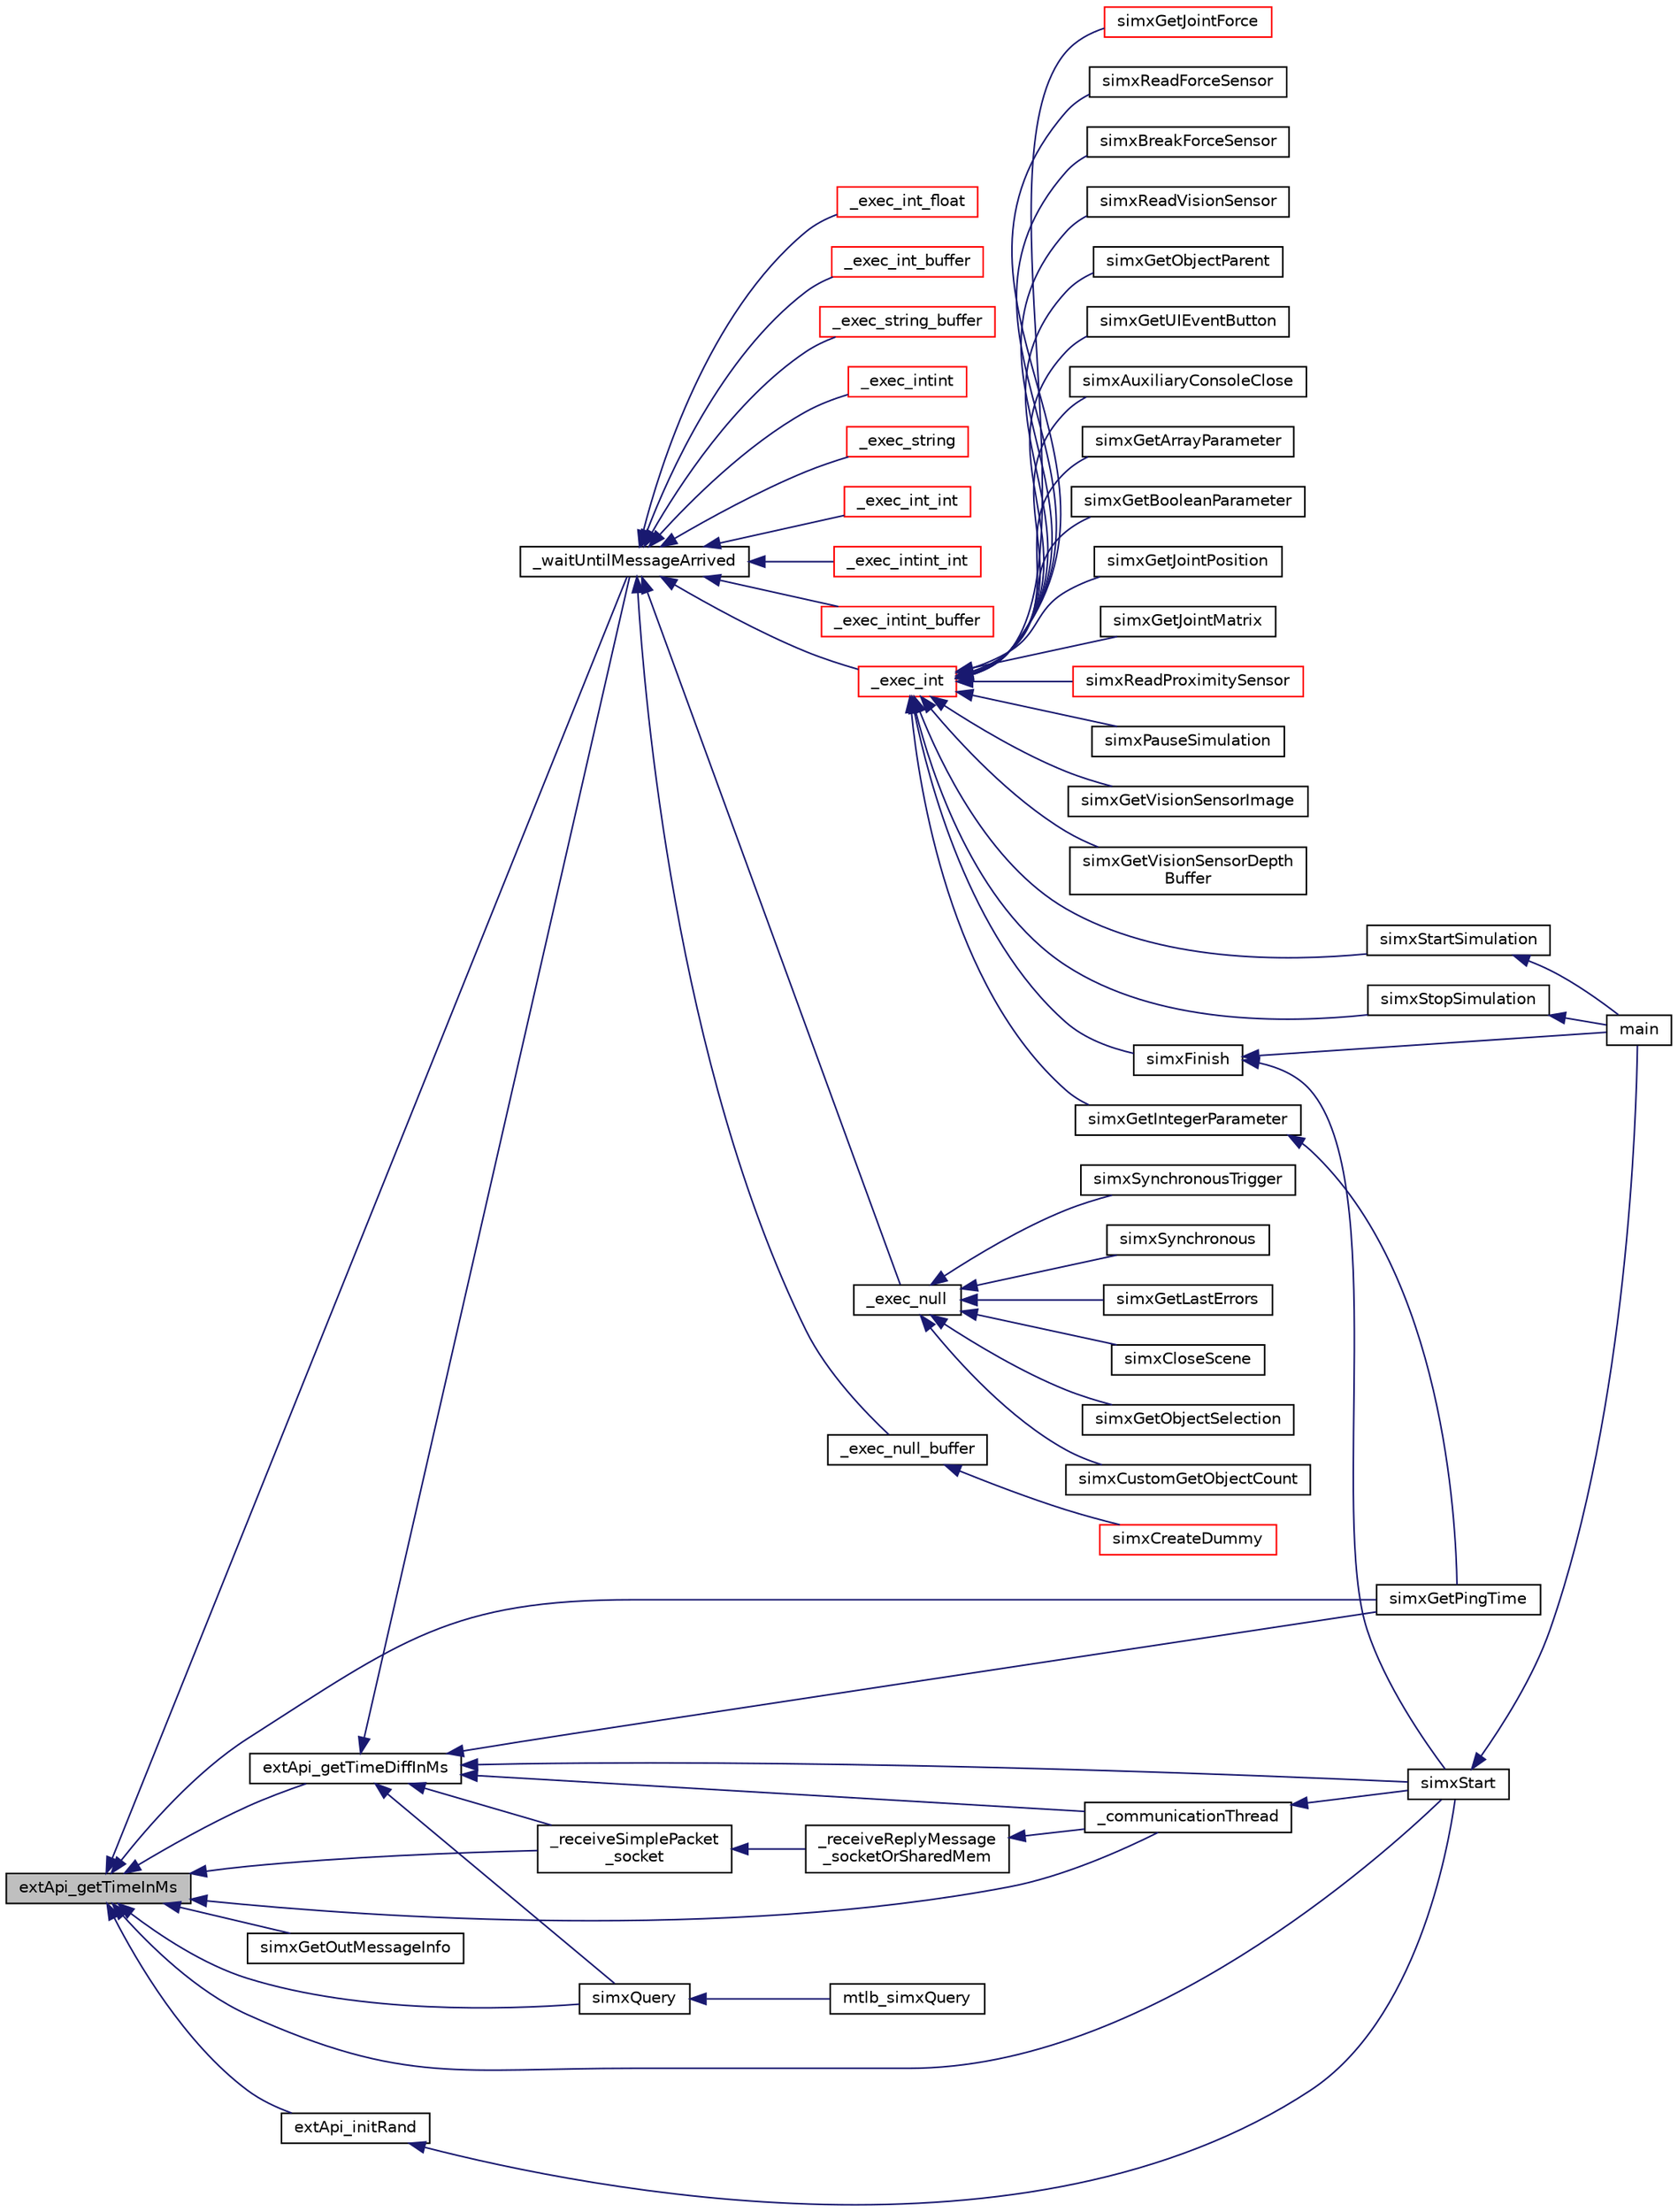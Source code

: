 digraph "extApi_getTimeInMs"
{
  edge [fontname="Helvetica",fontsize="10",labelfontname="Helvetica",labelfontsize="10"];
  node [fontname="Helvetica",fontsize="10",shape=record];
  rankdir="LR";
  Node1 [label="extApi_getTimeInMs",height=0.2,width=0.4,color="black", fillcolor="grey75", style="filled" fontcolor="black"];
  Node1 -> Node2 [dir="back",color="midnightblue",fontsize="10",style="solid",fontname="Helvetica"];
  Node2 [label="simxStart",height=0.2,width=0.4,color="black", fillcolor="white", style="filled",URL="$ext_api_8h.html#af8e78f3b4698eb09fe31f59c46a4848f"];
  Node2 -> Node3 [dir="back",color="midnightblue",fontsize="10",style="solid",fontname="Helvetica"];
  Node3 [label="main",height=0.2,width=0.4,color="black", fillcolor="white", style="filled",URL="$brazo_8cpp.html#a0ddf1224851353fc92bfbff6f499fa97"];
  Node1 -> Node4 [dir="back",color="midnightblue",fontsize="10",style="solid",fontname="Helvetica"];
  Node4 [label="_waitUntilMessageArrived",height=0.2,width=0.4,color="black", fillcolor="white", style="filled",URL="$ext_api_8c.html#a093b1d162341967b50d615045c748958"];
  Node4 -> Node5 [dir="back",color="midnightblue",fontsize="10",style="solid",fontname="Helvetica"];
  Node5 [label="_exec_null",height=0.2,width=0.4,color="black", fillcolor="white", style="filled",URL="$ext_api_8c.html#aa4d6e3e9f9ac23ef988b261edd0f1e7f"];
  Node5 -> Node6 [dir="back",color="midnightblue",fontsize="10",style="solid",fontname="Helvetica"];
  Node6 [label="simxSynchronousTrigger",height=0.2,width=0.4,color="black", fillcolor="white", style="filled",URL="$ext_api_8h.html#af09861c15a7b5017d37807def9529f12"];
  Node5 -> Node7 [dir="back",color="midnightblue",fontsize="10",style="solid",fontname="Helvetica"];
  Node7 [label="simxSynchronous",height=0.2,width=0.4,color="black", fillcolor="white", style="filled",URL="$ext_api_8h.html#a0a80c37ef777948657a62b728d9431df"];
  Node5 -> Node8 [dir="back",color="midnightblue",fontsize="10",style="solid",fontname="Helvetica"];
  Node8 [label="simxGetLastErrors",height=0.2,width=0.4,color="black", fillcolor="white", style="filled",URL="$ext_api_8h.html#a265b9b6d5f02dc1ef8d3f456de6ba14f"];
  Node5 -> Node9 [dir="back",color="midnightblue",fontsize="10",style="solid",fontname="Helvetica"];
  Node9 [label="simxCloseScene",height=0.2,width=0.4,color="black", fillcolor="white", style="filled",URL="$ext_api_8h.html#a5be48e4f55358dc8d590b4a5dbc5d40a"];
  Node5 -> Node10 [dir="back",color="midnightblue",fontsize="10",style="solid",fontname="Helvetica"];
  Node10 [label="simxGetObjectSelection",height=0.2,width=0.4,color="black", fillcolor="white", style="filled",URL="$ext_api_8h.html#a54a1782a88e76582bea326066d52ee36"];
  Node5 -> Node11 [dir="back",color="midnightblue",fontsize="10",style="solid",fontname="Helvetica"];
  Node11 [label="simxCustomGetObjectCount",height=0.2,width=0.4,color="black", fillcolor="white", style="filled",URL="$ext_api_custom_8h.html#a6b8e3e5248f60b265adfbaf84df5e314"];
  Node4 -> Node12 [dir="back",color="midnightblue",fontsize="10",style="solid",fontname="Helvetica"];
  Node12 [label="_exec_null_buffer",height=0.2,width=0.4,color="black", fillcolor="white", style="filled",URL="$ext_api_8c.html#a6e5bbe1e829dc2e96f74de0273e580fd"];
  Node12 -> Node13 [dir="back",color="midnightblue",fontsize="10",style="solid",fontname="Helvetica"];
  Node13 [label="simxCreateDummy",height=0.2,width=0.4,color="red", fillcolor="white", style="filled",URL="$ext_api_8h.html#a82649f82fdb3aeab83e5de1be27975a2"];
  Node4 -> Node14 [dir="back",color="midnightblue",fontsize="10",style="solid",fontname="Helvetica"];
  Node14 [label="_exec_int",height=0.2,width=0.4,color="red", fillcolor="white", style="filled",URL="$ext_api_8c.html#a3f9fac4b9f89024076034ffa70db1116"];
  Node14 -> Node15 [dir="back",color="midnightblue",fontsize="10",style="solid",fontname="Helvetica"];
  Node15 [label="simxFinish",height=0.2,width=0.4,color="black", fillcolor="white", style="filled",URL="$ext_api_8h.html#a1ef5e6857ae562f0e910d471ea683202"];
  Node15 -> Node3 [dir="back",color="midnightblue",fontsize="10",style="solid",fontname="Helvetica"];
  Node15 -> Node2 [dir="back",color="midnightblue",fontsize="10",style="solid",fontname="Helvetica"];
  Node14 -> Node16 [dir="back",color="midnightblue",fontsize="10",style="solid",fontname="Helvetica"];
  Node16 [label="simxGetJointPosition",height=0.2,width=0.4,color="black", fillcolor="white", style="filled",URL="$ext_api_8h.html#a3f77419c65e658adf82752d4f51532df"];
  Node14 -> Node17 [dir="back",color="midnightblue",fontsize="10",style="solid",fontname="Helvetica"];
  Node17 [label="simxGetJointMatrix",height=0.2,width=0.4,color="black", fillcolor="white", style="filled",URL="$ext_api_8h.html#a551f5c252fd6bece0b31a961346c5e86"];
  Node14 -> Node18 [dir="back",color="midnightblue",fontsize="10",style="solid",fontname="Helvetica"];
  Node18 [label="simxReadProximitySensor",height=0.2,width=0.4,color="red", fillcolor="white", style="filled",URL="$ext_api_8h.html#a9b28fe7f6137f494fe70c99b9a921293"];
  Node14 -> Node19 [dir="back",color="midnightblue",fontsize="10",style="solid",fontname="Helvetica"];
  Node19 [label="simxStartSimulation",height=0.2,width=0.4,color="black", fillcolor="white", style="filled",URL="$ext_api_8h.html#a0a5aaad500ed97992f72d6b6b18b90ed"];
  Node19 -> Node3 [dir="back",color="midnightblue",fontsize="10",style="solid",fontname="Helvetica"];
  Node14 -> Node20 [dir="back",color="midnightblue",fontsize="10",style="solid",fontname="Helvetica"];
  Node20 [label="simxPauseSimulation",height=0.2,width=0.4,color="black", fillcolor="white", style="filled",URL="$ext_api_8h.html#aa26c076bd8b7220e5986f40567b0a243"];
  Node14 -> Node21 [dir="back",color="midnightblue",fontsize="10",style="solid",fontname="Helvetica"];
  Node21 [label="simxStopSimulation",height=0.2,width=0.4,color="black", fillcolor="white", style="filled",URL="$ext_api_8h.html#aba781c23bfffe69b4e130e9be69239b8"];
  Node21 -> Node3 [dir="back",color="midnightblue",fontsize="10",style="solid",fontname="Helvetica"];
  Node14 -> Node22 [dir="back",color="midnightblue",fontsize="10",style="solid",fontname="Helvetica"];
  Node22 [label="simxGetVisionSensorImage",height=0.2,width=0.4,color="black", fillcolor="white", style="filled",URL="$ext_api_8h.html#a33cfd89cf377ea515f697732b535e143"];
  Node14 -> Node23 [dir="back",color="midnightblue",fontsize="10",style="solid",fontname="Helvetica"];
  Node23 [label="simxGetVisionSensorDepth\lBuffer",height=0.2,width=0.4,color="black", fillcolor="white", style="filled",URL="$ext_api_8h.html#a7c25ae520b92031fa3fbcc20092f7685"];
  Node14 -> Node24 [dir="back",color="midnightblue",fontsize="10",style="solid",fontname="Helvetica"];
  Node24 [label="simxGetJointForce",height=0.2,width=0.4,color="red", fillcolor="white", style="filled",URL="$ext_api_8h.html#a3bbd74b44a592d70fc94822e74017f4c"];
  Node14 -> Node25 [dir="back",color="midnightblue",fontsize="10",style="solid",fontname="Helvetica"];
  Node25 [label="simxReadForceSensor",height=0.2,width=0.4,color="black", fillcolor="white", style="filled",URL="$ext_api_8h.html#ace3ba1e1784863e91b612eedc8f68c6a"];
  Node14 -> Node26 [dir="back",color="midnightblue",fontsize="10",style="solid",fontname="Helvetica"];
  Node26 [label="simxBreakForceSensor",height=0.2,width=0.4,color="black", fillcolor="white", style="filled",URL="$ext_api_8h.html#ac0b1a57075a8031b5b460ba8e50affff"];
  Node14 -> Node27 [dir="back",color="midnightblue",fontsize="10",style="solid",fontname="Helvetica"];
  Node27 [label="simxReadVisionSensor",height=0.2,width=0.4,color="black", fillcolor="white", style="filled",URL="$ext_api_8h.html#a89f81d7d0d27a9c502458e4b310b414b"];
  Node14 -> Node28 [dir="back",color="midnightblue",fontsize="10",style="solid",fontname="Helvetica"];
  Node28 [label="simxGetObjectParent",height=0.2,width=0.4,color="black", fillcolor="white", style="filled",URL="$ext_api_8h.html#abd1a9c53eced33331711762ff304fd58"];
  Node14 -> Node29 [dir="back",color="midnightblue",fontsize="10",style="solid",fontname="Helvetica"];
  Node29 [label="simxGetUIEventButton",height=0.2,width=0.4,color="black", fillcolor="white", style="filled",URL="$ext_api_8h.html#ad77400e7086119a6c2fa82227dd4d73a"];
  Node14 -> Node30 [dir="back",color="midnightblue",fontsize="10",style="solid",fontname="Helvetica"];
  Node30 [label="simxAuxiliaryConsoleClose",height=0.2,width=0.4,color="black", fillcolor="white", style="filled",URL="$ext_api_8h.html#aeecb5e8eecc5515d62c58ede99949db1"];
  Node14 -> Node31 [dir="back",color="midnightblue",fontsize="10",style="solid",fontname="Helvetica"];
  Node31 [label="simxGetArrayParameter",height=0.2,width=0.4,color="black", fillcolor="white", style="filled",URL="$ext_api_8h.html#a25383da895441191ebb6395799d0c940"];
  Node14 -> Node32 [dir="back",color="midnightblue",fontsize="10",style="solid",fontname="Helvetica"];
  Node32 [label="simxGetBooleanParameter",height=0.2,width=0.4,color="black", fillcolor="white", style="filled",URL="$ext_api_8h.html#aa0bca449fec3a0a926c03483ee515009"];
  Node14 -> Node33 [dir="back",color="midnightblue",fontsize="10",style="solid",fontname="Helvetica"];
  Node33 [label="simxGetIntegerParameter",height=0.2,width=0.4,color="black", fillcolor="white", style="filled",URL="$ext_api_8h.html#ad09000e94182744bce4c408dc00b2775"];
  Node33 -> Node34 [dir="back",color="midnightblue",fontsize="10",style="solid",fontname="Helvetica"];
  Node34 [label="simxGetPingTime",height=0.2,width=0.4,color="black", fillcolor="white", style="filled",URL="$ext_api_8h.html#adc22701c2f99f0106edeec758665a8a7"];
  Node4 -> Node35 [dir="back",color="midnightblue",fontsize="10",style="solid",fontname="Helvetica"];
  Node35 [label="_exec_intint",height=0.2,width=0.4,color="red", fillcolor="white", style="filled",URL="$ext_api_8c.html#a08086a57ef343cf270d0ce254755f9b1"];
  Node4 -> Node36 [dir="back",color="midnightblue",fontsize="10",style="solid",fontname="Helvetica"];
  Node36 [label="_exec_string",height=0.2,width=0.4,color="red", fillcolor="white", style="filled",URL="$ext_api_8c.html#a8ed61bf56ec0a97663d58839033c3b8d"];
  Node4 -> Node37 [dir="back",color="midnightblue",fontsize="10",style="solid",fontname="Helvetica"];
  Node37 [label="_exec_int_int",height=0.2,width=0.4,color="red", fillcolor="white", style="filled",URL="$ext_api_8c.html#ac38cf11e1170dd061d6755bd73012edf"];
  Node4 -> Node38 [dir="back",color="midnightblue",fontsize="10",style="solid",fontname="Helvetica"];
  Node38 [label="_exec_intint_int",height=0.2,width=0.4,color="red", fillcolor="white", style="filled",URL="$ext_api_8c.html#a6c24b4d2c4ef060907e00d52fb7eba93"];
  Node4 -> Node39 [dir="back",color="midnightblue",fontsize="10",style="solid",fontname="Helvetica"];
  Node39 [label="_exec_intint_buffer",height=0.2,width=0.4,color="red", fillcolor="white", style="filled",URL="$ext_api_8c.html#a913a1086f779eb53fe8c012cc6aad3df"];
  Node4 -> Node40 [dir="back",color="midnightblue",fontsize="10",style="solid",fontname="Helvetica"];
  Node40 [label="_exec_int_float",height=0.2,width=0.4,color="red", fillcolor="white", style="filled",URL="$ext_api_8c.html#a4d1f15efbb05ebc04a8431b0f47dfe97"];
  Node4 -> Node41 [dir="back",color="midnightblue",fontsize="10",style="solid",fontname="Helvetica"];
  Node41 [label="_exec_int_buffer",height=0.2,width=0.4,color="red", fillcolor="white", style="filled",URL="$ext_api_8c.html#aa45d3ce06ddc5671219e14edde3e8c1a"];
  Node4 -> Node42 [dir="back",color="midnightblue",fontsize="10",style="solid",fontname="Helvetica"];
  Node42 [label="_exec_string_buffer",height=0.2,width=0.4,color="red", fillcolor="white", style="filled",URL="$ext_api_8c.html#adb74c31832d3e7bb70c0df25a2f724f5"];
  Node1 -> Node43 [dir="back",color="midnightblue",fontsize="10",style="solid",fontname="Helvetica"];
  Node43 [label="_receiveSimplePacket\l_socket",height=0.2,width=0.4,color="black", fillcolor="white", style="filled",URL="$ext_api_8c.html#aa800d1c3a34d0d94705026fb66744179"];
  Node43 -> Node44 [dir="back",color="midnightblue",fontsize="10",style="solid",fontname="Helvetica"];
  Node44 [label="_receiveReplyMessage\l_socketOrSharedMem",height=0.2,width=0.4,color="black", fillcolor="white", style="filled",URL="$ext_api_8c.html#a84b291b12797333ed50550ed20c699f8"];
  Node44 -> Node45 [dir="back",color="midnightblue",fontsize="10",style="solid",fontname="Helvetica"];
  Node45 [label="_communicationThread",height=0.2,width=0.4,color="black", fillcolor="white", style="filled",URL="$ext_api_8c.html#a59c9b2c70208a3484ea718c8a57773af"];
  Node45 -> Node2 [dir="back",color="midnightblue",fontsize="10",style="solid",fontname="Helvetica"];
  Node1 -> Node45 [dir="back",color="midnightblue",fontsize="10",style="solid",fontname="Helvetica"];
  Node1 -> Node34 [dir="back",color="midnightblue",fontsize="10",style="solid",fontname="Helvetica"];
  Node1 -> Node46 [dir="back",color="midnightblue",fontsize="10",style="solid",fontname="Helvetica"];
  Node46 [label="simxGetOutMessageInfo",height=0.2,width=0.4,color="black", fillcolor="white", style="filled",URL="$ext_api_8h.html#a7c8005b2a6e38a633dab023f4bb4b849"];
  Node1 -> Node47 [dir="back",color="midnightblue",fontsize="10",style="solid",fontname="Helvetica"];
  Node47 [label="simxQuery",height=0.2,width=0.4,color="black", fillcolor="white", style="filled",URL="$ext_api_8h.html#a433f3a57228fb5b0416746febcbceca0"];
  Node47 -> Node48 [dir="back",color="midnightblue",fontsize="10",style="solid",fontname="Helvetica"];
  Node48 [label="mtlb_simxQuery",height=0.2,width=0.4,color="black", fillcolor="white", style="filled",URL="$ext_api_8h.html#accaba236d303073e172c5f2d41e66f4e"];
  Node1 -> Node49 [dir="back",color="midnightblue",fontsize="10",style="solid",fontname="Helvetica"];
  Node49 [label="extApi_getTimeDiffInMs",height=0.2,width=0.4,color="black", fillcolor="white", style="filled",URL="$ext_api_platform_8h.html#a61e044d8e6d5fea90947540ebe55b92c"];
  Node49 -> Node2 [dir="back",color="midnightblue",fontsize="10",style="solid",fontname="Helvetica"];
  Node49 -> Node4 [dir="back",color="midnightblue",fontsize="10",style="solid",fontname="Helvetica"];
  Node49 -> Node43 [dir="back",color="midnightblue",fontsize="10",style="solid",fontname="Helvetica"];
  Node49 -> Node45 [dir="back",color="midnightblue",fontsize="10",style="solid",fontname="Helvetica"];
  Node49 -> Node34 [dir="back",color="midnightblue",fontsize="10",style="solid",fontname="Helvetica"];
  Node49 -> Node47 [dir="back",color="midnightblue",fontsize="10",style="solid",fontname="Helvetica"];
  Node1 -> Node50 [dir="back",color="midnightblue",fontsize="10",style="solid",fontname="Helvetica"];
  Node50 [label="extApi_initRand",height=0.2,width=0.4,color="black", fillcolor="white", style="filled",URL="$ext_api_platform_8h.html#a34b23107daa304fbc1357d8c177c063f"];
  Node50 -> Node2 [dir="back",color="midnightblue",fontsize="10",style="solid",fontname="Helvetica"];
}
